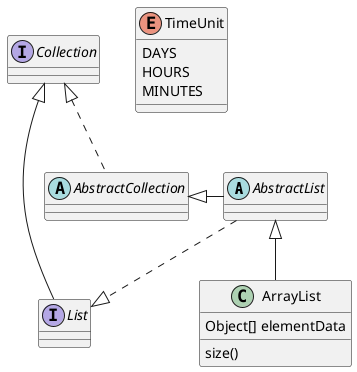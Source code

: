 @startuml

abstract class AbstractList
abstract AbstractCollection
interface List
interface Collection

AbstractList ..|> List
Collection <|.. AbstractCollection

Collection <|- List
AbstractCollection <|- AbstractList
AbstractList <|-- ArrayList

class ArrayList {
    Object[] elementData
    size()
}

enum TimeUnit {
    DAYS
    HOURS
    MINUTES
}

@enduml